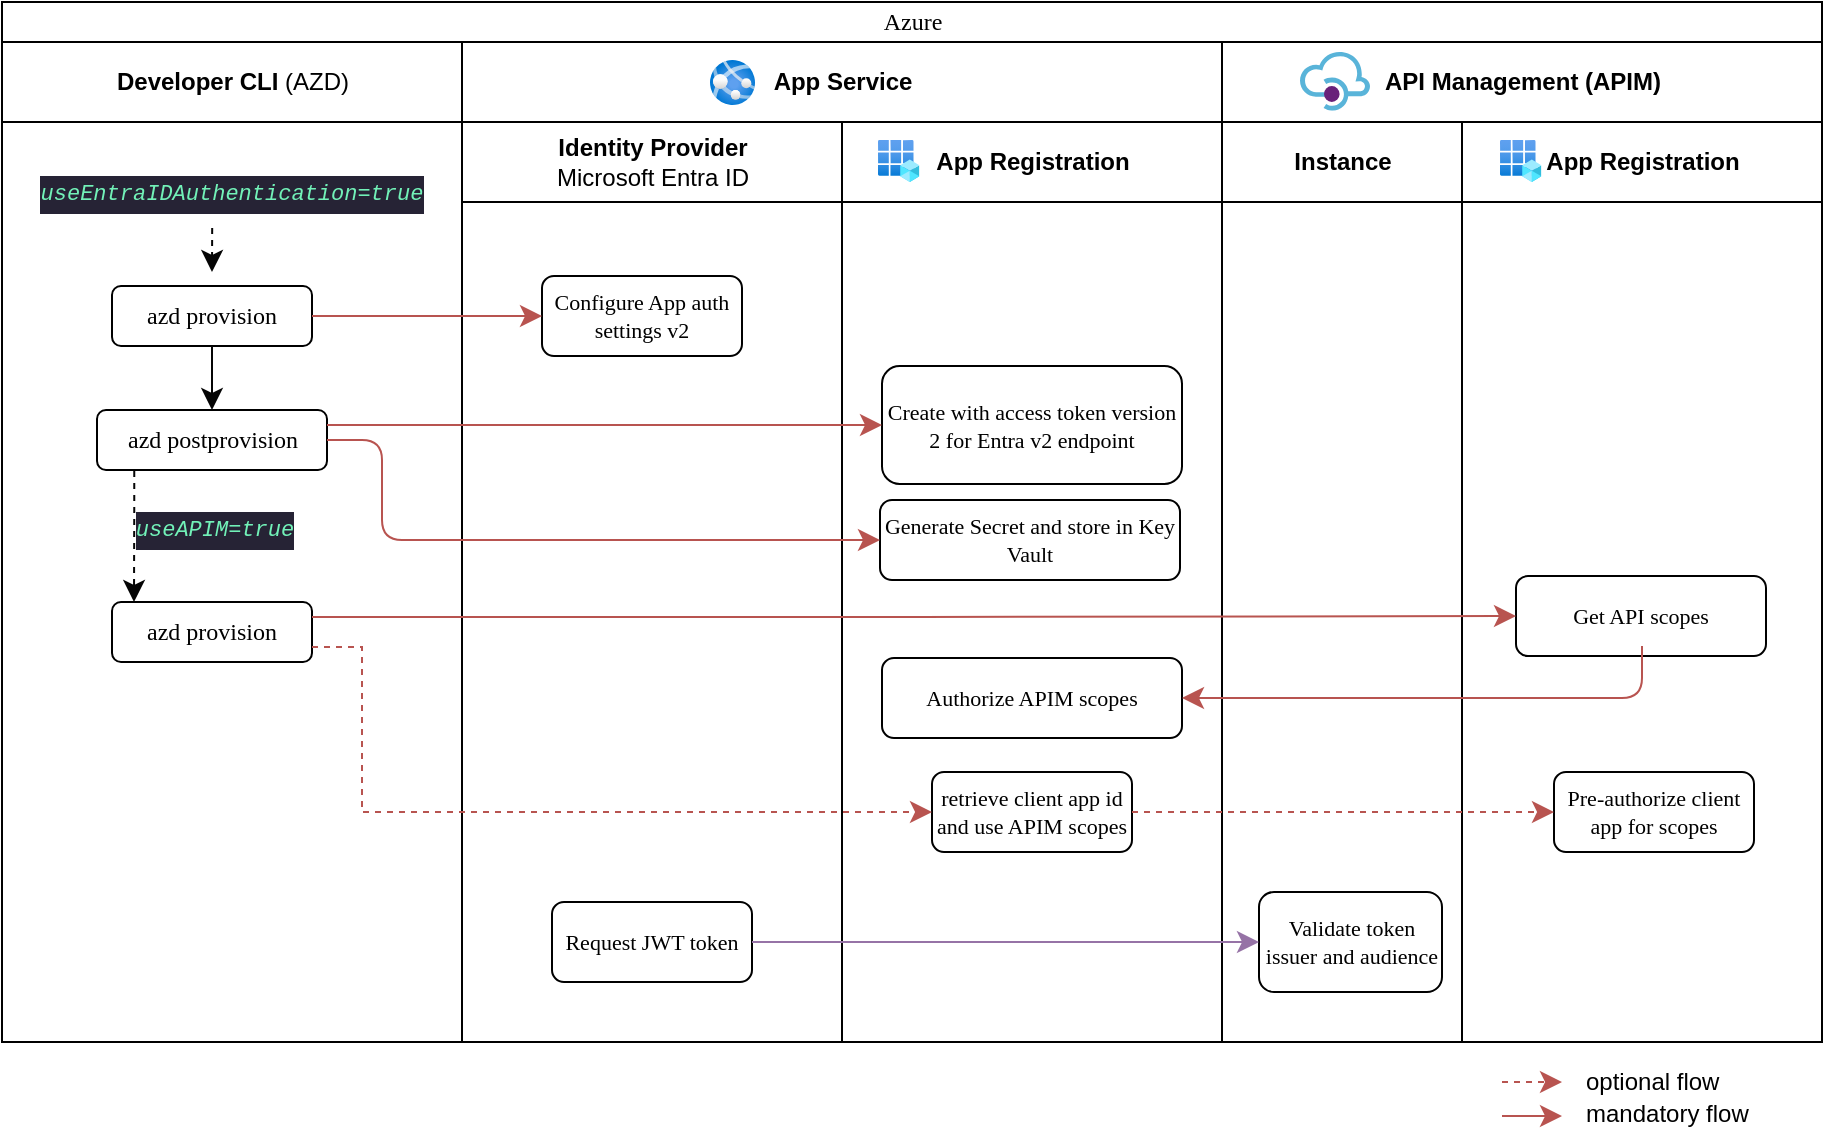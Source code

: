 <mxfile version="22.1.2" type="device" pages="2">
  <diagram name="App Service PaaS Auth" id="J0kEoaDPSvpVxaNFogBW">
    <mxGraphModel dx="1418" dy="820" grid="1" gridSize="10" guides="1" tooltips="1" connect="1" arrows="1" fold="1" page="1" pageScale="1" pageWidth="1100" pageHeight="850" background="none" math="0" shadow="0">
      <root>
        <mxCell id="TxJ0xP_LkDmAu8PP4f3W-0" />
        <mxCell id="TxJ0xP_LkDmAu8PP4f3W-1" parent="TxJ0xP_LkDmAu8PP4f3W-0" />
        <mxCell id="TxJ0xP_LkDmAu8PP4f3W-2" value="&lt;font style=&quot;font-size: 12px; font-weight: normal;&quot;&gt;Azure&lt;/font&gt;" style="swimlane;html=1;childLayout=stackLayout;startSize=20;rounded=0;shadow=0;labelBackgroundColor=none;strokeWidth=1;fontFamily=Verdana;fontSize=8;align=center;" parent="TxJ0xP_LkDmAu8PP4f3W-1" vertex="1">
          <mxGeometry x="70" y="40" width="910" height="520" as="geometry" />
        </mxCell>
        <mxCell id="TxJ0xP_LkDmAu8PP4f3W-7" value="Developer CLI &lt;span style=&quot;font-weight: normal;&quot;&gt;(AZD)&lt;/span&gt;" style="swimlane;html=1;startSize=40;" parent="TxJ0xP_LkDmAu8PP4f3W-2" vertex="1">
          <mxGeometry y="20" width="230" height="500" as="geometry" />
        </mxCell>
        <mxCell id="DdFleMHpm2gLT70RBmjc-2" value="" style="shape=image;verticalLabelPosition=bottom;labelBackgroundColor=default;verticalAlign=top;aspect=fixed;imageAspect=0;image=https://azure.github.io/awesome-azd/img/logo.png;" parent="TxJ0xP_LkDmAu8PP4f3W-7" vertex="1">
          <mxGeometry x="8" width="38" height="38" as="geometry" />
        </mxCell>
        <mxCell id="pMR1qo70U6GUIszaFT5R-0" value="&lt;font style=&quot;font-size: 12px;&quot;&gt;azd provision&lt;/font&gt;" style="rounded=1;whiteSpace=wrap;html=1;shadow=0;labelBackgroundColor=none;strokeWidth=1;fontFamily=Verdana;fontSize=8;align=center;" parent="TxJ0xP_LkDmAu8PP4f3W-7" vertex="1">
          <mxGeometry x="55" y="122" width="100" height="30" as="geometry" />
        </mxCell>
        <mxCell id="caCMUqzHrhD5SodGUe4n-0" value="&lt;font style=&quot;font-size: 12px;&quot;&gt;azd postprovision&lt;/font&gt;" style="rounded=1;whiteSpace=wrap;html=1;shadow=0;labelBackgroundColor=none;strokeWidth=1;fontFamily=Verdana;fontSize=8;align=center;" parent="TxJ0xP_LkDmAu8PP4f3W-7" vertex="1">
          <mxGeometry x="47.5" y="184" width="115" height="30" as="geometry" />
        </mxCell>
        <mxCell id="okkkJ67Kpcoh9UKUz367-23" value="" style="edgeStyle=elbowEdgeStyle;elbow=horizontal;endArrow=classic;html=1;curved=0;rounded=0;endSize=8;startSize=8;exitX=0.5;exitY=1;exitDx=0;exitDy=0;entryX=0.5;entryY=0;entryDx=0;entryDy=0;fillColor=#f8cecc;strokeColor=#050505;" parent="TxJ0xP_LkDmAu8PP4f3W-7" source="pMR1qo70U6GUIszaFT5R-0" target="caCMUqzHrhD5SodGUe4n-0" edge="1">
          <mxGeometry width="50" height="50" relative="1" as="geometry">
            <mxPoint x="165" y="147" as="sourcePoint" />
            <mxPoint x="260" y="147" as="targetPoint" />
            <Array as="points">
              <mxPoint x="105" y="170" />
            </Array>
          </mxGeometry>
        </mxCell>
        <mxCell id="okkkJ67Kpcoh9UKUz367-25" value="&lt;div style=&quot;color: rgb(187, 187, 187); background-color: rgb(38, 35, 53); font-family: Consolas, &amp;quot;Courier New&amp;quot;, monospace; font-weight: normal; line-height: 19px;&quot;&gt;&lt;div style=&quot;&quot;&gt;&lt;span style=&quot;color: rgb(114, 241, 184); font-style: italic;&quot;&gt;&lt;font style=&quot;font-size: 11px;&quot;&gt;useEntraIDAuthentication=true&lt;/font&gt;&lt;/span&gt;&lt;/div&gt;&lt;/div&gt;" style="text;whiteSpace=wrap;html=1;align=center;" parent="TxJ0xP_LkDmAu8PP4f3W-7" vertex="1">
          <mxGeometry x="20" y="60" width="190" height="40" as="geometry" />
        </mxCell>
        <mxCell id="okkkJ67Kpcoh9UKUz367-26" value="" style="edgeStyle=elbowEdgeStyle;elbow=horizontal;endArrow=classic;html=1;curved=0;rounded=0;endSize=8;startSize=8;entryX=0.5;entryY=0;entryDx=0;entryDy=0;fillColor=#f8cecc;strokeColor=#050505;dashed=1;" parent="TxJ0xP_LkDmAu8PP4f3W-7" edge="1">
          <mxGeometry width="50" height="50" relative="1" as="geometry">
            <mxPoint x="105.091" y="93" as="sourcePoint" />
            <mxPoint x="105" y="115" as="targetPoint" />
            <Array as="points" />
          </mxGeometry>
        </mxCell>
        <mxCell id="okkkJ67Kpcoh9UKUz367-27" value="&lt;div style=&quot;color: rgb(187, 187, 187); background-color: rgb(38, 35, 53); font-family: Consolas, &amp;quot;Courier New&amp;quot;, monospace; font-weight: normal; line-height: 19px;&quot;&gt;&lt;div style=&quot;&quot;&gt;&lt;span style=&quot;color: rgb(114, 241, 184); font-style: italic;&quot;&gt;&lt;font style=&quot;font-size: 11px;&quot;&gt;useAPIM=true&lt;/font&gt;&lt;/span&gt;&lt;/div&gt;&lt;/div&gt;" style="text;whiteSpace=wrap;html=1;align=center;" parent="TxJ0xP_LkDmAu8PP4f3W-7" vertex="1">
          <mxGeometry x="58.5" y="228" width="95" height="24" as="geometry" />
        </mxCell>
        <mxCell id="okkkJ67Kpcoh9UKUz367-30" value="&lt;font style=&quot;font-size: 12px;&quot;&gt;azd provision&lt;/font&gt;" style="rounded=1;whiteSpace=wrap;html=1;shadow=0;labelBackgroundColor=none;strokeWidth=1;fontFamily=Verdana;fontSize=8;align=center;" parent="TxJ0xP_LkDmAu8PP4f3W-7" vertex="1">
          <mxGeometry x="55" y="280" width="100" height="30" as="geometry" />
        </mxCell>
        <mxCell id="okkkJ67Kpcoh9UKUz367-33" value="" style="edgeStyle=elbowEdgeStyle;elbow=vertical;endArrow=classic;html=1;curved=0;rounded=0;endSize=8;startSize=8;exitX=0.162;exitY=1.017;exitDx=0;exitDy=0;entryX=0.05;entryY=0;entryDx=0;entryDy=0;fillColor=#f8cecc;strokeColor=#050505;entryPerimeter=0;exitPerimeter=0;dashed=1;" parent="TxJ0xP_LkDmAu8PP4f3W-7" source="caCMUqzHrhD5SodGUe4n-0" edge="1">
          <mxGeometry width="50" height="50" relative="1" as="geometry">
            <mxPoint x="63" y="214" as="sourcePoint" />
            <mxPoint x="66" y="280" as="targetPoint" />
            <Array as="points">
              <mxPoint x="63" y="232" />
            </Array>
          </mxGeometry>
        </mxCell>
        <mxCell id="TxJ0xP_LkDmAu8PP4f3W-11" value="App Service" style="swimlane;html=1;startSize=40;" parent="TxJ0xP_LkDmAu8PP4f3W-2" vertex="1">
          <mxGeometry x="230" y="20" width="380" height="500" as="geometry">
            <mxRectangle y="20" width="40" height="360" as="alternateBounds" />
          </mxGeometry>
        </mxCell>
        <mxCell id="DdFleMHpm2gLT70RBmjc-0" value="Identity Provider&lt;br&gt;&lt;span style=&quot;font-weight: normal;&quot;&gt;Microsoft Entra ID&lt;/span&gt;" style="swimlane;html=1;startSize=40;verticalAlign=middle;" parent="TxJ0xP_LkDmAu8PP4f3W-11" vertex="1">
          <mxGeometry y="40" width="190" height="460" as="geometry">
            <mxRectangle y="20" width="40" height="360" as="alternateBounds" />
          </mxGeometry>
        </mxCell>
        <mxCell id="TxJ0xP_LkDmAu8PP4f3W-23" value="" style="shape=image;verticalLabelPosition=bottom;labelBackgroundColor=default;verticalAlign=top;aspect=fixed;imageAspect=0;image=https://upload.wikimedia.org/wikipedia/commons/thumb/3/34/Windows_logo_-_2012_derivative.svg/1024px-Windows_logo_-_2012_derivative.svg.png;" parent="DdFleMHpm2gLT70RBmjc-0" vertex="1">
          <mxGeometry x="30" y="23" width="10" height="10" as="geometry" />
        </mxCell>
        <mxCell id="pMR1qo70U6GUIszaFT5R-1" value="&lt;font style=&quot;font-size: 11px;&quot;&gt;Configure App auth settings v2&lt;/font&gt;" style="rounded=1;whiteSpace=wrap;html=1;shadow=0;labelBackgroundColor=none;strokeWidth=1;fontFamily=Verdana;fontSize=8;align=center;" parent="DdFleMHpm2gLT70RBmjc-0" vertex="1">
          <mxGeometry x="40" y="77" width="100" height="40" as="geometry" />
        </mxCell>
        <mxCell id="okkkJ67Kpcoh9UKUz367-12" value="&lt;font style=&quot;font-size: 11px;&quot;&gt;Request JWT token&lt;/font&gt;" style="rounded=1;whiteSpace=wrap;html=1;shadow=0;labelBackgroundColor=none;strokeWidth=1;fontFamily=Verdana;fontSize=8;align=center;" parent="DdFleMHpm2gLT70RBmjc-0" vertex="1">
          <mxGeometry x="45" y="390" width="100" height="40" as="geometry" />
        </mxCell>
        <mxCell id="DdFleMHpm2gLT70RBmjc-1" value="App Registration" style="swimlane;html=1;startSize=40;verticalAlign=middle;" parent="TxJ0xP_LkDmAu8PP4f3W-11" vertex="1">
          <mxGeometry x="190" y="40" width="190" height="460" as="geometry">
            <mxRectangle y="20" width="40" height="360" as="alternateBounds" />
          </mxGeometry>
        </mxCell>
        <mxCell id="2zMvVns0jBvbQEaveiYE-0" value="" style="image;aspect=fixed;html=1;points=[];align=center;fontSize=12;image=img/lib/azure2/identity/App_Registrations.svg;" parent="DdFleMHpm2gLT70RBmjc-1" vertex="1">
          <mxGeometry x="18" y="9" width="20.68" height="21" as="geometry" />
        </mxCell>
        <mxCell id="nA9Qir65aABFyxPnygtA-0" value="&lt;font style=&quot;font-size: 11px;&quot;&gt;Create with access token version 2 for Entra v2 endpoint&lt;/font&gt;" style="rounded=1;whiteSpace=wrap;html=1;shadow=0;labelBackgroundColor=none;strokeWidth=1;fontFamily=Verdana;fontSize=8;align=center;" parent="DdFleMHpm2gLT70RBmjc-1" vertex="1">
          <mxGeometry x="20" y="122" width="150" height="59" as="geometry" />
        </mxCell>
        <mxCell id="nA9Qir65aABFyxPnygtA-1" value="&lt;font style=&quot;font-size: 11px;&quot;&gt;Authorize APIM scopes&lt;/font&gt;" style="rounded=1;whiteSpace=wrap;html=1;shadow=0;labelBackgroundColor=none;strokeWidth=1;fontFamily=Verdana;fontSize=8;align=center;" parent="DdFleMHpm2gLT70RBmjc-1" vertex="1">
          <mxGeometry x="20" y="268" width="150" height="40" as="geometry" />
        </mxCell>
        <mxCell id="okkkJ67Kpcoh9UKUz367-1" value="&lt;font style=&quot;font-size: 11px;&quot;&gt;Generate Secret and store in Key Vault&lt;/font&gt;" style="rounded=1;whiteSpace=wrap;html=1;shadow=0;labelBackgroundColor=none;strokeWidth=1;fontFamily=Verdana;fontSize=8;align=center;" parent="DdFleMHpm2gLT70RBmjc-1" vertex="1">
          <mxGeometry x="19" y="189" width="150" height="40" as="geometry" />
        </mxCell>
        <mxCell id="okkkJ67Kpcoh9UKUz367-9" value="&lt;font style=&quot;font-size: 11px;&quot;&gt;retrieve client app id and use APIM scopes&lt;/font&gt;" style="rounded=1;whiteSpace=wrap;html=1;shadow=0;labelBackgroundColor=none;strokeWidth=1;fontFamily=Verdana;fontSize=8;align=center;" parent="DdFleMHpm2gLT70RBmjc-1" vertex="1">
          <mxGeometry x="45" y="325" width="100" height="40" as="geometry" />
        </mxCell>
        <mxCell id="5hYApjeR-NjjEq_kIkVa-0" value="" style="image;aspect=fixed;html=1;points=[];align=center;fontSize=12;image=img/lib/azure2/compute/App_Services.svg;strokeColor=#80FF00;" parent="TxJ0xP_LkDmAu8PP4f3W-11" vertex="1">
          <mxGeometry x="124" y="9" width="22.5" height="22.5" as="geometry" />
        </mxCell>
        <mxCell id="TxJ0xP_LkDmAu8PP4f3W-21" value="API Management (APIM)" style="swimlane;html=1;startSize=40;" parent="TxJ0xP_LkDmAu8PP4f3W-2" vertex="1">
          <mxGeometry x="610" y="20" width="300" height="500" as="geometry" />
        </mxCell>
        <mxCell id="TxJ0xP_LkDmAu8PP4f3W-24" value="Instance" style="swimlane;html=1;startSize=40;" parent="TxJ0xP_LkDmAu8PP4f3W-21" vertex="1">
          <mxGeometry y="40" width="120" height="460" as="geometry" />
        </mxCell>
        <mxCell id="okkkJ67Kpcoh9UKUz367-13" value="&lt;font style=&quot;font-size: 11px;&quot;&gt;Validate token issuer and audience&lt;/font&gt;" style="rounded=1;whiteSpace=wrap;html=1;shadow=0;labelBackgroundColor=none;strokeWidth=1;fontFamily=Verdana;fontSize=8;align=center;" parent="TxJ0xP_LkDmAu8PP4f3W-24" vertex="1">
          <mxGeometry x="18.5" y="385" width="91.5" height="50" as="geometry" />
        </mxCell>
        <mxCell id="TxJ0xP_LkDmAu8PP4f3W-26" value="App Registration" style="swimlane;html=1;startSize=40;" parent="TxJ0xP_LkDmAu8PP4f3W-21" vertex="1">
          <mxGeometry x="120" y="40" width="180" height="460" as="geometry" />
        </mxCell>
        <mxCell id="2zMvVns0jBvbQEaveiYE-1" value="" style="image;aspect=fixed;html=1;points=[];align=center;fontSize=12;image=img/lib/azure2/identity/App_Registrations.svg;" parent="TxJ0xP_LkDmAu8PP4f3W-26" vertex="1">
          <mxGeometry x="19" y="9" width="20.68" height="21" as="geometry" />
        </mxCell>
        <mxCell id="okkkJ67Kpcoh9UKUz367-0" value="&lt;font style=&quot;font-size: 11px;&quot;&gt;Get API scopes&lt;/font&gt;" style="rounded=1;whiteSpace=wrap;html=1;shadow=0;labelBackgroundColor=none;strokeWidth=1;fontFamily=Verdana;fontSize=8;align=center;" parent="TxJ0xP_LkDmAu8PP4f3W-26" vertex="1">
          <mxGeometry x="27" y="227" width="125" height="40" as="geometry" />
        </mxCell>
        <mxCell id="okkkJ67Kpcoh9UKUz367-8" value="&lt;font style=&quot;font-size: 11px;&quot;&gt;Pre-authorize client app for scopes&lt;/font&gt;" style="rounded=1;whiteSpace=wrap;html=1;shadow=0;labelBackgroundColor=none;strokeWidth=1;fontFamily=Verdana;fontSize=8;align=center;" parent="TxJ0xP_LkDmAu8PP4f3W-26" vertex="1">
          <mxGeometry x="46" y="325" width="100" height="40" as="geometry" />
        </mxCell>
        <mxCell id="5cYQm8YY0smrO2BUzFCl-0" value="" style="image;sketch=0;aspect=fixed;html=1;points=[];align=center;fontSize=12;image=img/lib/mscae/API_Management.svg;" parent="TxJ0xP_LkDmAu8PP4f3W-21" vertex="1">
          <mxGeometry x="39" y="5" width="35" height="29.4" as="geometry" />
        </mxCell>
        <mxCell id="pMR1qo70U6GUIszaFT5R-2" value="" style="edgeStyle=elbowEdgeStyle;elbow=horizontal;endArrow=classic;html=1;curved=0;rounded=0;endSize=8;startSize=8;exitX=1;exitY=0.5;exitDx=0;exitDy=0;entryX=0;entryY=0.5;entryDx=0;entryDy=0;fillColor=#f8cecc;strokeColor=#b85450;" parent="TxJ0xP_LkDmAu8PP4f3W-2" source="pMR1qo70U6GUIszaFT5R-0" target="pMR1qo70U6GUIszaFT5R-1" edge="1">
          <mxGeometry width="50" height="50" relative="1" as="geometry">
            <mxPoint x="550" y="284" as="sourcePoint" />
            <mxPoint x="205" y="157" as="targetPoint" />
            <Array as="points">
              <mxPoint x="170" y="154" />
            </Array>
          </mxGeometry>
        </mxCell>
        <mxCell id="okkkJ67Kpcoh9UKUz367-2" value="" style="edgeStyle=elbowEdgeStyle;elbow=horizontal;endArrow=classic;html=1;curved=0;rounded=0;endSize=8;startSize=8;exitX=1;exitY=0.25;exitDx=0;exitDy=0;fillColor=#f8cecc;strokeColor=#b85450;entryX=0;entryY=0.5;entryDx=0;entryDy=0;" parent="TxJ0xP_LkDmAu8PP4f3W-2" source="caCMUqzHrhD5SodGUe4n-0" target="nA9Qir65aABFyxPnygtA-0" edge="1">
          <mxGeometry width="50" height="50" relative="1" as="geometry">
            <mxPoint x="710" y="270" as="sourcePoint" />
            <mxPoint x="419" y="200" as="targetPoint" />
          </mxGeometry>
        </mxCell>
        <mxCell id="okkkJ67Kpcoh9UKUz367-3" value="" style="edgeStyle=elbowEdgeStyle;elbow=horizontal;endArrow=classic;html=1;rounded=1;endSize=8;startSize=8;entryX=0;entryY=0.5;entryDx=0;entryDy=0;exitX=1;exitY=0.5;exitDx=0;exitDy=0;fillColor=#f8cecc;strokeColor=#b85450;" parent="TxJ0xP_LkDmAu8PP4f3W-2" source="caCMUqzHrhD5SodGUe4n-0" target="okkkJ67Kpcoh9UKUz367-1" edge="1">
          <mxGeometry width="50" height="50" relative="1" as="geometry">
            <mxPoint x="173" y="229" as="sourcePoint" />
            <mxPoint x="430" y="229" as="targetPoint" />
            <Array as="points">
              <mxPoint x="190" y="260" />
            </Array>
          </mxGeometry>
        </mxCell>
        <mxCell id="okkkJ67Kpcoh9UKUz367-4" value="" style="edgeStyle=elbowEdgeStyle;elbow=horizontal;endArrow=classic;html=1;rounded=1;endSize=8;startSize=8;entryX=0;entryY=0.5;entryDx=0;entryDy=0;fillColor=#f8cecc;strokeColor=#b85450;exitX=1;exitY=0.25;exitDx=0;exitDy=0;" parent="TxJ0xP_LkDmAu8PP4f3W-2" source="okkkJ67Kpcoh9UKUz367-30" target="okkkJ67Kpcoh9UKUz367-0" edge="1">
          <mxGeometry width="50" height="50" relative="1" as="geometry">
            <mxPoint x="150" y="280" as="sourcePoint" />
            <mxPoint x="805" y="315" as="targetPoint" />
            <Array as="points">
              <mxPoint x="450" y="300" />
            </Array>
          </mxGeometry>
        </mxCell>
        <mxCell id="okkkJ67Kpcoh9UKUz367-5" value="" style="edgeStyle=elbowEdgeStyle;elbow=horizontal;endArrow=classic;html=1;rounded=1;endSize=8;startSize=8;entryX=1;entryY=0.5;entryDx=0;entryDy=0;fillColor=#f8cecc;strokeColor=#b85450;" parent="TxJ0xP_LkDmAu8PP4f3W-2" target="nA9Qir65aABFyxPnygtA-1" edge="1">
          <mxGeometry width="50" height="50" relative="1" as="geometry">
            <mxPoint x="820" y="322" as="sourcePoint" />
            <mxPoint x="350" y="170" as="targetPoint" />
            <Array as="points">
              <mxPoint x="820" y="340" />
            </Array>
          </mxGeometry>
        </mxCell>
        <mxCell id="okkkJ67Kpcoh9UKUz367-10" value="" style="edgeStyle=elbowEdgeStyle;elbow=horizontal;endArrow=classic;html=1;curved=0;rounded=0;endSize=8;startSize=8;entryX=0;entryY=0.5;entryDx=0;entryDy=0;dashed=1;fillColor=#f8cecc;strokeColor=#b85450;exitX=1;exitY=0.75;exitDx=0;exitDy=0;" parent="TxJ0xP_LkDmAu8PP4f3W-2" source="okkkJ67Kpcoh9UKUz367-30" target="okkkJ67Kpcoh9UKUz367-9" edge="1">
          <mxGeometry width="50" height="50" relative="1" as="geometry">
            <mxPoint x="173" y="237" as="sourcePoint" />
            <mxPoint x="815" y="312" as="targetPoint" />
            <Array as="points">
              <mxPoint x="180" y="360" />
            </Array>
          </mxGeometry>
        </mxCell>
        <mxCell id="okkkJ67Kpcoh9UKUz367-11" value="" style="edgeStyle=elbowEdgeStyle;elbow=horizontal;endArrow=classic;html=1;curved=0;rounded=0;endSize=8;startSize=8;exitX=1;exitY=0.5;exitDx=0;exitDy=0;entryX=0;entryY=0.5;entryDx=0;entryDy=0;dashed=1;fillColor=#f8cecc;strokeColor=#b85450;" parent="TxJ0xP_LkDmAu8PP4f3W-2" source="okkkJ67Kpcoh9UKUz367-9" target="okkkJ67Kpcoh9UKUz367-8" edge="1">
          <mxGeometry width="50" height="50" relative="1" as="geometry">
            <mxPoint x="610" y="450" as="sourcePoint" />
            <mxPoint x="866" y="450" as="targetPoint" />
          </mxGeometry>
        </mxCell>
        <mxCell id="okkkJ67Kpcoh9UKUz367-14" value="" style="edgeStyle=elbowEdgeStyle;elbow=horizontal;endArrow=classic;html=1;curved=0;rounded=0;endSize=8;startSize=8;exitX=1;exitY=0.5;exitDx=0;exitDy=0;entryX=0;entryY=0.5;entryDx=0;entryDy=0;fillColor=#e1d5e7;strokeColor=#9673a6;" parent="TxJ0xP_LkDmAu8PP4f3W-2" source="okkkJ67Kpcoh9UKUz367-12" target="okkkJ67Kpcoh9UKUz367-13" edge="1">
          <mxGeometry width="50" height="50" relative="1" as="geometry">
            <mxPoint x="165" y="167" as="sourcePoint" />
            <mxPoint x="260" y="167" as="targetPoint" />
            <Array as="points" />
          </mxGeometry>
        </mxCell>
        <mxCell id="shTFZTxLQgx-P-sXeex--0" value="" style="edgeStyle=elbowEdgeStyle;elbow=horizontal;endArrow=classic;html=1;curved=0;rounded=0;endSize=8;startSize=8;exitX=1;exitY=0.5;exitDx=0;exitDy=0;dashed=1;fillColor=#f8cecc;strokeColor=#b85450;" edge="1" parent="TxJ0xP_LkDmAu8PP4f3W-1">
          <mxGeometry width="50" height="50" relative="1" as="geometry">
            <mxPoint x="820" y="580" as="sourcePoint" />
            <mxPoint x="850" y="580" as="targetPoint" />
          </mxGeometry>
        </mxCell>
        <mxCell id="shTFZTxLQgx-P-sXeex--1" value="" style="edgeStyle=elbowEdgeStyle;elbow=horizontal;endArrow=classic;html=1;curved=0;rounded=0;endSize=8;startSize=8;exitX=1;exitY=0.5;exitDx=0;exitDy=0;fillColor=#f8cecc;strokeColor=#b85450;" edge="1" parent="TxJ0xP_LkDmAu8PP4f3W-1">
          <mxGeometry width="50" height="50" relative="1" as="geometry">
            <mxPoint x="820" y="597" as="sourcePoint" />
            <mxPoint x="850" y="597" as="targetPoint" />
          </mxGeometry>
        </mxCell>
        <mxCell id="shTFZTxLQgx-P-sXeex--2" value="optional flow" style="text;html=1;strokeColor=none;fillColor=none;align=left;verticalAlign=middle;whiteSpace=wrap;rounded=0;" vertex="1" parent="TxJ0xP_LkDmAu8PP4f3W-1">
          <mxGeometry x="860" y="570" width="90" height="20" as="geometry" />
        </mxCell>
        <mxCell id="shTFZTxLQgx-P-sXeex--3" value="mandatory flow" style="text;html=1;strokeColor=none;fillColor=none;align=left;verticalAlign=middle;whiteSpace=wrap;rounded=0;" vertex="1" parent="TxJ0xP_LkDmAu8PP4f3W-1">
          <mxGeometry x="860" y="586" width="90" height="20" as="geometry" />
        </mxCell>
      </root>
    </mxGraphModel>
  </diagram>
  <diagram id="E9JZm5g3ujnK0vpZf0Wo" name="Principal Propagation">
    <mxGraphModel dx="1147" dy="669" grid="1" gridSize="10" guides="1" tooltips="1" connect="1" arrows="1" fold="1" page="1" pageScale="1" pageWidth="850" pageHeight="1100" math="0" shadow="0">
      <root>
        <mxCell id="0" />
        <mxCell id="1" parent="0" />
        <mxCell id="8CwRrsDVTh27Dw83Pmwj-2" value="" style="image;aspect=fixed;html=1;points=[];align=center;fontSize=12;image=img/lib/azure2/identity/App_Registrations.svg;" vertex="1" parent="1">
          <mxGeometry x="331.81" y="294" width="39.38" height="40" as="geometry" />
        </mxCell>
        <mxCell id="8CwRrsDVTh27Dw83Pmwj-4" value="" style="image;sketch=0;aspect=fixed;html=1;points=[];align=center;fontSize=12;image=img/lib/mscae/API_Management.svg;" vertex="1" parent="1">
          <mxGeometry x="326.5" y="350" width="50" height="42" as="geometry" />
        </mxCell>
        <mxCell id="8CwRrsDVTh27Dw83Pmwj-5" value="" style="image;aspect=fixed;html=1;points=[];align=center;fontSize=12;image=img/lib/azure2/compute/App_Services.svg;imageBackground=default;" vertex="1" parent="1">
          <mxGeometry x="152.69" y="350.5" width="43" height="43" as="geometry" />
        </mxCell>
        <mxCell id="8CwRrsDVTh27Dw83Pmwj-8" value="" style="image;sketch=0;aspect=fixed;html=1;points=[];align=center;fontSize=12;image=img/lib/mscae/SAP_HANA_on_Azure.svg;" vertex="1" parent="1">
          <mxGeometry x="517.42" y="359.5" width="50" height="25" as="geometry" />
        </mxCell>
        <mxCell id="8CwRrsDVTh27Dw83Pmwj-25" style="edgeStyle=orthogonalEdgeStyle;orthogonalLoop=1;jettySize=auto;html=1;exitX=1;exitY=0.5;exitDx=0;exitDy=0;entryX=0.5;entryY=0;entryDx=0;entryDy=0;rounded=1;" edge="1" parent="1" source="8CwRrsDVTh27Dw83Pmwj-9" target="8CwRrsDVTh27Dw83Pmwj-23">
          <mxGeometry relative="1" as="geometry" />
        </mxCell>
        <mxCell id="8CwRrsDVTh27Dw83Pmwj-26" style="edgeStyle=orthogonalEdgeStyle;rounded=0;orthogonalLoop=1;jettySize=auto;html=1;exitX=0.5;exitY=1;exitDx=0;exitDy=0;entryX=0.5;entryY=0;entryDx=0;entryDy=0;" edge="1" parent="1" source="8CwRrsDVTh27Dw83Pmwj-9" target="8CwRrsDVTh27Dw83Pmwj-20">
          <mxGeometry relative="1" as="geometry" />
        </mxCell>
        <mxCell id="8CwRrsDVTh27Dw83Pmwj-27" style="edgeStyle=orthogonalEdgeStyle;rounded=1;orthogonalLoop=1;jettySize=auto;html=1;exitX=0;exitY=0.5;exitDx=0;exitDy=0;" edge="1" parent="1" source="8CwRrsDVTh27Dw83Pmwj-9" target="8CwRrsDVTh27Dw83Pmwj-19">
          <mxGeometry relative="1" as="geometry" />
        </mxCell>
        <mxCell id="8CwRrsDVTh27Dw83Pmwj-9" value="" style="shape=image;verticalLabelPosition=bottom;labelBackgroundColor=default;verticalAlign=top;aspect=fixed;imageAspect=0;image=https://circyl.co.uk/wp-content/uploads/2023/08/Entra-ID-logo.png;" vertex="1" parent="1">
          <mxGeometry x="318.25" y="140" width="66.5" height="59.07" as="geometry" />
        </mxCell>
        <mxCell id="8CwRrsDVTh27Dw83Pmwj-10" value="" style="image;aspect=fixed;html=1;points=[];align=center;fontSize=12;image=img/lib/azure2/identity/App_Registrations.svg;" vertex="1" parent="1">
          <mxGeometry x="156.31" y="294" width="39.38" height="40" as="geometry" />
        </mxCell>
        <mxCell id="8CwRrsDVTh27Dw83Pmwj-11" value="" style="image;aspect=fixed;html=1;points=[];align=center;fontSize=12;image=img/lib/azure2/identity/App_Registrations.svg;" vertex="1" parent="1">
          <mxGeometry x="500.31" y="294" width="39.38" height="40" as="geometry" />
        </mxCell>
        <mxCell id="8CwRrsDVTh27Dw83Pmwj-12" value="&lt;b&gt;SAP Solution&lt;/b&gt;&lt;br&gt;&lt;pre&gt;&lt;font style=&quot;font-size: 10px;&quot;&gt;backend&lt;/font&gt;&lt;/pre&gt;" style="text;html=1;strokeColor=none;fillColor=none;align=center;verticalAlign=middle;whiteSpace=wrap;rounded=0;" vertex="1" parent="1">
          <mxGeometry x="490" y="413" width="100" height="60" as="geometry" />
        </mxCell>
        <mxCell id="8CwRrsDVTh27Dw83Pmwj-13" value="&lt;b&gt;Azure Apps&lt;/b&gt;&lt;br&gt;&lt;pre&gt;&lt;font style=&quot;font-size: 10px;&quot;&gt;N front-ends&lt;/font&gt;&lt;/pre&gt;" style="text;html=1;strokeColor=none;fillColor=none;align=center;verticalAlign=middle;whiteSpace=wrap;rounded=0;" vertex="1" parent="1">
          <mxGeometry x="126" y="414" width="100" height="60" as="geometry" />
        </mxCell>
        <mxCell id="8CwRrsDVTh27Dw83Pmwj-14" value="&lt;b&gt;Azure API Management&lt;/b&gt;&lt;br&gt;&lt;pre&gt;&lt;font style=&quot;font-size: 10px;&quot;&gt;middle tier&lt;/font&gt;&lt;/pre&gt;" style="text;html=1;strokeColor=none;fillColor=none;align=center;verticalAlign=middle;whiteSpace=wrap;rounded=0;" vertex="1" parent="1">
          <mxGeometry x="301.5" y="407" width="100" height="60" as="geometry" />
        </mxCell>
        <mxCell id="8CwRrsDVTh27Dw83Pmwj-18" value="&lt;b&gt;Microsoft Entra ID&lt;/b&gt;&lt;br&gt;&lt;pre&gt;&lt;font style=&quot;font-size: 10px;&quot;&gt;Identity Provider&lt;/font&gt;&lt;/pre&gt;" style="text;html=1;strokeColor=none;fillColor=none;align=center;verticalAlign=middle;whiteSpace=wrap;rounded=0;" vertex="1" parent="1">
          <mxGeometry x="296.5" y="80" width="108.5" height="60" as="geometry" />
        </mxCell>
        <mxCell id="8CwRrsDVTh27Dw83Pmwj-19" value="App Registration" style="text;html=1;strokeColor=none;fillColor=none;align=center;verticalAlign=middle;whiteSpace=wrap;rounded=0;" vertex="1" parent="1">
          <mxGeometry x="144.19" y="260" width="60" height="30" as="geometry" />
        </mxCell>
        <mxCell id="8CwRrsDVTh27Dw83Pmwj-20" value="App Registration" style="text;html=1;strokeColor=none;fillColor=none;align=center;verticalAlign=middle;whiteSpace=wrap;rounded=0;" vertex="1" parent="1">
          <mxGeometry x="321.5" y="260" width="60" height="30" as="geometry" />
        </mxCell>
        <mxCell id="8CwRrsDVTh27Dw83Pmwj-21" value="Enterprise App Registration" style="text;html=1;strokeColor=none;fillColor=none;align=center;verticalAlign=middle;whiteSpace=wrap;rounded=0;" vertex="1" parent="1">
          <mxGeometry x="567.42" y="294" width="110" height="30" as="geometry" />
        </mxCell>
        <mxCell id="8CwRrsDVTh27Dw83Pmwj-22" value="" style="image;aspect=fixed;html=1;points=[];align=center;fontSize=12;image=img/lib/azure2/identity/Enterprise_Applications.svg;" vertex="1" parent="1">
          <mxGeometry x="550" y="300" width="28" height="28" as="geometry" />
        </mxCell>
        <mxCell id="8CwRrsDVTh27Dw83Pmwj-23" value="App Registration" style="text;html=1;strokeColor=none;fillColor=none;align=center;verticalAlign=middle;whiteSpace=wrap;rounded=0;" vertex="1" parent="1">
          <mxGeometry x="490" y="260" width="60" height="30" as="geometry" />
        </mxCell>
        <mxCell id="8CwRrsDVTh27Dw83Pmwj-28" value="" style="endArrow=classic;html=1;rounded=0;exitX=1.019;exitY=0.369;exitDx=0;exitDy=0;exitPerimeter=0;entryX=-0.021;entryY=0.369;entryDx=0;entryDy=0;entryPerimeter=0;dashed=1;" edge="1" parent="1" source="8CwRrsDVTh27Dw83Pmwj-10" target="8CwRrsDVTh27Dw83Pmwj-2">
          <mxGeometry width="50" height="50" relative="1" as="geometry">
            <mxPoint x="390" y="310" as="sourcePoint" />
            <mxPoint x="440" y="260" as="targetPoint" />
          </mxGeometry>
        </mxCell>
        <mxCell id="8CwRrsDVTh27Dw83Pmwj-29" value="authorized" style="edgeLabel;html=1;align=center;verticalAlign=middle;resizable=0;points=[];" vertex="1" connectable="0" parent="8CwRrsDVTh27Dw83Pmwj-28">
          <mxGeometry x="-0.104" y="1" relative="1" as="geometry">
            <mxPoint as="offset" />
          </mxGeometry>
        </mxCell>
        <mxCell id="8CwRrsDVTh27Dw83Pmwj-30" value="" style="endArrow=classic;html=1;rounded=0;exitX=0.982;exitY=0.398;exitDx=0;exitDy=0;exitPerimeter=0;entryX=-0.039;entryY=0.39;entryDx=0;entryDy=0;entryPerimeter=0;dashed=1;" edge="1" parent="1" source="8CwRrsDVTh27Dw83Pmwj-2" target="8CwRrsDVTh27Dw83Pmwj-11">
          <mxGeometry width="50" height="50" relative="1" as="geometry">
            <mxPoint x="206" y="319" as="sourcePoint" />
            <mxPoint x="341" y="319" as="targetPoint" />
          </mxGeometry>
        </mxCell>
        <mxCell id="8CwRrsDVTh27Dw83Pmwj-31" value="authorized" style="edgeLabel;html=1;align=center;verticalAlign=middle;resizable=0;points=[];" vertex="1" connectable="0" parent="8CwRrsDVTh27Dw83Pmwj-30">
          <mxGeometry x="-0.104" y="1" relative="1" as="geometry">
            <mxPoint as="offset" />
          </mxGeometry>
        </mxCell>
        <mxCell id="8CwRrsDVTh27Dw83Pmwj-32" style="edgeStyle=orthogonalEdgeStyle;rounded=0;orthogonalLoop=1;jettySize=auto;html=1;exitX=1;exitY=0.25;exitDx=0;exitDy=0;entryX=0.374;entryY=-0.113;entryDx=0;entryDy=0;entryPerimeter=0;strokeColor=default;startArrow=classic;startFill=1;dashed=1;" edge="1" parent="1" source="8CwRrsDVTh27Dw83Pmwj-9" target="8CwRrsDVTh27Dw83Pmwj-22">
          <mxGeometry relative="1" as="geometry">
            <mxPoint x="395" y="180" as="sourcePoint" />
            <mxPoint x="530" y="270" as="targetPoint" />
          </mxGeometry>
        </mxCell>
        <mxCell id="8CwRrsDVTh27Dw83Pmwj-33" value="trust" style="edgeLabel;html=1;align=center;verticalAlign=middle;resizable=0;points=[];" vertex="1" connectable="0" parent="8CwRrsDVTh27Dw83Pmwj-32">
          <mxGeometry x="0.436" relative="1" as="geometry">
            <mxPoint as="offset" />
          </mxGeometry>
        </mxCell>
        <mxCell id="8CwRrsDVTh27Dw83Pmwj-34" value="" style="endArrow=classic;html=1;rounded=0;" edge="1" parent="1">
          <mxGeometry width="50" height="50" relative="1" as="geometry">
            <mxPoint x="207" y="370" as="sourcePoint" />
            <mxPoint x="317" y="370" as="targetPoint" />
          </mxGeometry>
        </mxCell>
        <mxCell id="8CwRrsDVTh27Dw83Pmwj-35" value="OData" style="edgeLabel;html=1;align=center;verticalAlign=middle;resizable=0;points=[];" vertex="1" connectable="0" parent="8CwRrsDVTh27Dw83Pmwj-34">
          <mxGeometry x="-0.104" y="1" relative="1" as="geometry">
            <mxPoint as="offset" />
          </mxGeometry>
        </mxCell>
        <mxCell id="8CwRrsDVTh27Dw83Pmwj-36" value="" style="endArrow=classic;html=1;rounded=0;" edge="1" parent="1">
          <mxGeometry width="50" height="50" relative="1" as="geometry">
            <mxPoint x="390.31" y="370.78" as="sourcePoint" />
            <mxPoint x="500.31" y="370.78" as="targetPoint" />
          </mxGeometry>
        </mxCell>
        <mxCell id="8CwRrsDVTh27Dw83Pmwj-37" value="OData" style="edgeLabel;html=1;align=center;verticalAlign=middle;resizable=0;points=[];" vertex="1" connectable="0" parent="8CwRrsDVTh27Dw83Pmwj-36">
          <mxGeometry x="-0.104" y="1" relative="1" as="geometry">
            <mxPoint as="offset" />
          </mxGeometry>
        </mxCell>
        <mxCell id="8CwRrsDVTh27Dw83Pmwj-39" value="" style="image;aspect=fixed;html=1;points=[];align=center;fontSize=12;image=img/lib/azure2/compute/App_Services.svg;" vertex="1" parent="1">
          <mxGeometry x="147.19" y="353.5" width="43" height="43" as="geometry" />
        </mxCell>
        <mxCell id="8CwRrsDVTh27Dw83Pmwj-40" value="" style="image;aspect=fixed;html=1;points=[];align=center;fontSize=12;image=img/lib/azure2/compute/App_Services.svg;strokeColor=#80FF00;" vertex="1" parent="1">
          <mxGeometry x="140.19" y="357.5" width="43" height="43" as="geometry" />
        </mxCell>
        <mxCell id="8CwRrsDVTh27Dw83Pmwj-46" style="edgeStyle=none;rounded=0;orthogonalLoop=1;jettySize=auto;html=1;exitX=0.5;exitY=0;exitDx=0;exitDy=0;endArrow=none;endFill=0;dashed=1;dashPattern=8 8;" edge="1" parent="1" source="8CwRrsDVTh27Dw83Pmwj-44">
          <mxGeometry relative="1" as="geometry">
            <mxPoint x="256.037" y="370" as="targetPoint" />
          </mxGeometry>
        </mxCell>
        <mxCell id="8CwRrsDVTh27Dw83Pmwj-44" value="&lt;font color=&quot;#ff0000&quot; style=&quot;font-size: 10px;&quot;&gt;OAuth2/OIDC&lt;/font&gt;" style="text;html=1;strokeColor=none;fillColor=none;align=center;verticalAlign=middle;whiteSpace=wrap;rounded=0;" vertex="1" parent="1">
          <mxGeometry x="226" y="383.5" width="60" height="13" as="geometry" />
        </mxCell>
        <mxCell id="8CwRrsDVTh27Dw83Pmwj-49" style="edgeStyle=none;rounded=0;orthogonalLoop=1;jettySize=auto;html=1;exitX=0.5;exitY=0;exitDx=0;exitDy=0;endArrow=none;endFill=0;dashed=1;dashPattern=8 8;" edge="1" parent="1" source="8CwRrsDVTh27Dw83Pmwj-45">
          <mxGeometry relative="1" as="geometry">
            <mxPoint x="441.596" y="370" as="targetPoint" />
          </mxGeometry>
        </mxCell>
        <mxCell id="8CwRrsDVTh27Dw83Pmwj-51" value="&lt;ul style=&quot;font-size: 10px;&quot;&gt;&lt;li&gt;&lt;span style=&quot;background-color: initial;&quot;&gt;&lt;font style=&quot;font-size: 10px;&quot; face=&quot;Courier New&quot;&gt;SAP S/4HANA Cloud private edition&lt;/font&gt;&lt;/span&gt;&lt;/li&gt;&lt;li&gt;&lt;span style=&quot;background-color: initial;&quot;&gt;&lt;font style=&quot;font-size: 10px;&quot; face=&quot;Courier New&quot;&gt;SAP S/4HANA Cloud&amp;nbsp;public edition&lt;/font&gt;&lt;/span&gt;&lt;/li&gt;&lt;li&gt;&lt;span style=&quot;background-color: initial;&quot;&gt;&lt;font style=&quot;font-size: 10px;&quot; face=&quot;Courier New&quot;&gt;SAP Gateway&lt;/font&gt;&lt;/span&gt;&lt;/li&gt;&lt;li&gt;&lt;span style=&quot;background-color: initial;&quot;&gt;&lt;font style=&quot;font-size: 10px;&quot; face=&quot;Courier New&quot;&gt;SAP Business Technology Platform&lt;/font&gt;&lt;/span&gt;&lt;/li&gt;&lt;li&gt;&lt;span style=&quot;background-color: initial;&quot;&gt;&lt;font style=&quot;font-size: 10px;&quot; face=&quot;Courier New&quot;&gt;SAP RAP &amp;amp; SAP CAP&lt;/font&gt;&lt;/span&gt;&lt;/li&gt;&lt;li&gt;&lt;font style=&quot;font-size: 10px;&quot; face=&quot;Courier New&quot;&gt;SAP Business Accelerator Hub&lt;/font&gt;&lt;/li&gt;&lt;li&gt;&lt;font style=&quot;font-size: 10px;&quot; face=&quot;Courier New&quot;&gt;SAP Integration Suite&lt;/font&gt;&lt;/li&gt;&lt;/ul&gt;" style="text;html=1;strokeColor=none;fillColor=none;align=left;verticalAlign=middle;whiteSpace=wrap;rounded=0;" vertex="1" parent="1">
          <mxGeometry x="640" y="313.25" width="250" height="123.5" as="geometry" />
        </mxCell>
        <mxCell id="8CwRrsDVTh27Dw83Pmwj-45" value="&lt;font color=&quot;#ff0000&quot; style=&quot;font-size: 10px;&quot;&gt;Principal Propagation&lt;/font&gt;" style="text;html=1;strokeColor=none;fillColor=none;align=center;verticalAlign=middle;whiteSpace=wrap;rounded=0;" vertex="1" parent="1">
          <mxGeometry x="376.5" y="384.5" width="130" height="13" as="geometry" />
        </mxCell>
        <mxCell id="8CwRrsDVTh27Dw83Pmwj-54" value="" style="endArrow=none;html=1;rounded=0;strokeWidth=1;dashed=1;dashPattern=1 2;shadow=0;strokeColor=#ababab;" edge="1" parent="1">
          <mxGeometry width="50" height="50" relative="1" as="geometry">
            <mxPoint x="570" y="360" as="sourcePoint" />
            <mxPoint x="690" y="320" as="targetPoint" />
          </mxGeometry>
        </mxCell>
        <mxCell id="8CwRrsDVTh27Dw83Pmwj-55" value="" style="endArrow=none;html=1;rounded=0;strokeWidth=1;dashed=1;dashPattern=1 2;shadow=0;strokeColor=#ababab;" edge="1" parent="1">
          <mxGeometry width="50" height="50" relative="1" as="geometry">
            <mxPoint x="556" y="386" as="sourcePoint" />
            <mxPoint x="686" y="426" as="targetPoint" />
          </mxGeometry>
        </mxCell>
      </root>
    </mxGraphModel>
  </diagram>
</mxfile>
